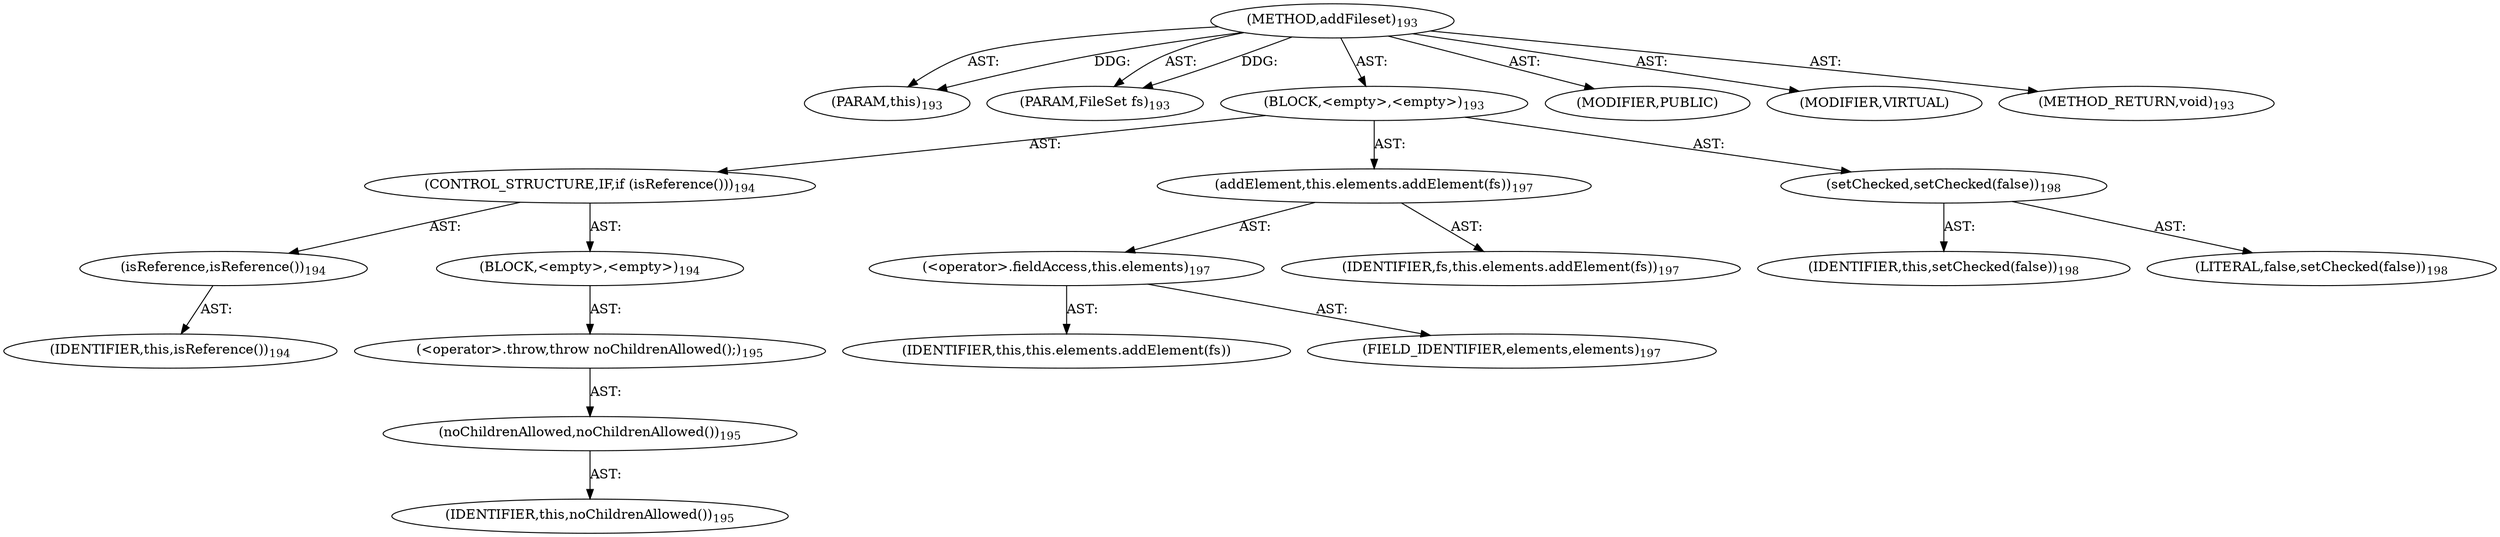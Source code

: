digraph "addFileset" {  
"111669149706" [label = <(METHOD,addFileset)<SUB>193</SUB>> ]
"115964116999" [label = <(PARAM,this)<SUB>193</SUB>> ]
"115964117026" [label = <(PARAM,FileSet fs)<SUB>193</SUB>> ]
"25769803790" [label = <(BLOCK,&lt;empty&gt;,&lt;empty&gt;)<SUB>193</SUB>> ]
"47244640260" [label = <(CONTROL_STRUCTURE,IF,if (isReference()))<SUB>194</SUB>> ]
"30064771119" [label = <(isReference,isReference())<SUB>194</SUB>> ]
"68719476748" [label = <(IDENTIFIER,this,isReference())<SUB>194</SUB>> ]
"25769803791" [label = <(BLOCK,&lt;empty&gt;,&lt;empty&gt;)<SUB>194</SUB>> ]
"30064771120" [label = <(&lt;operator&gt;.throw,throw noChildrenAllowed();)<SUB>195</SUB>> ]
"30064771121" [label = <(noChildrenAllowed,noChildrenAllowed())<SUB>195</SUB>> ]
"68719476749" [label = <(IDENTIFIER,this,noChildrenAllowed())<SUB>195</SUB>> ]
"30064771122" [label = <(addElement,this.elements.addElement(fs))<SUB>197</SUB>> ]
"30064771123" [label = <(&lt;operator&gt;.fieldAccess,this.elements)<SUB>197</SUB>> ]
"68719476833" [label = <(IDENTIFIER,this,this.elements.addElement(fs))> ]
"55834574857" [label = <(FIELD_IDENTIFIER,elements,elements)<SUB>197</SUB>> ]
"68719476834" [label = <(IDENTIFIER,fs,this.elements.addElement(fs))<SUB>197</SUB>> ]
"30064771124" [label = <(setChecked,setChecked(false))<SUB>198</SUB>> ]
"68719476750" [label = <(IDENTIFIER,this,setChecked(false))<SUB>198</SUB>> ]
"90194313216" [label = <(LITERAL,false,setChecked(false))<SUB>198</SUB>> ]
"133143986201" [label = <(MODIFIER,PUBLIC)> ]
"133143986202" [label = <(MODIFIER,VIRTUAL)> ]
"128849018890" [label = <(METHOD_RETURN,void)<SUB>193</SUB>> ]
  "111669149706" -> "115964116999"  [ label = "AST: "] 
  "111669149706" -> "115964117026"  [ label = "AST: "] 
  "111669149706" -> "25769803790"  [ label = "AST: "] 
  "111669149706" -> "133143986201"  [ label = "AST: "] 
  "111669149706" -> "133143986202"  [ label = "AST: "] 
  "111669149706" -> "128849018890"  [ label = "AST: "] 
  "25769803790" -> "47244640260"  [ label = "AST: "] 
  "25769803790" -> "30064771122"  [ label = "AST: "] 
  "25769803790" -> "30064771124"  [ label = "AST: "] 
  "47244640260" -> "30064771119"  [ label = "AST: "] 
  "47244640260" -> "25769803791"  [ label = "AST: "] 
  "30064771119" -> "68719476748"  [ label = "AST: "] 
  "25769803791" -> "30064771120"  [ label = "AST: "] 
  "30064771120" -> "30064771121"  [ label = "AST: "] 
  "30064771121" -> "68719476749"  [ label = "AST: "] 
  "30064771122" -> "30064771123"  [ label = "AST: "] 
  "30064771122" -> "68719476834"  [ label = "AST: "] 
  "30064771123" -> "68719476833"  [ label = "AST: "] 
  "30064771123" -> "55834574857"  [ label = "AST: "] 
  "30064771124" -> "68719476750"  [ label = "AST: "] 
  "30064771124" -> "90194313216"  [ label = "AST: "] 
  "111669149706" -> "115964116999"  [ label = "DDG: "] 
  "111669149706" -> "115964117026"  [ label = "DDG: "] 
}
